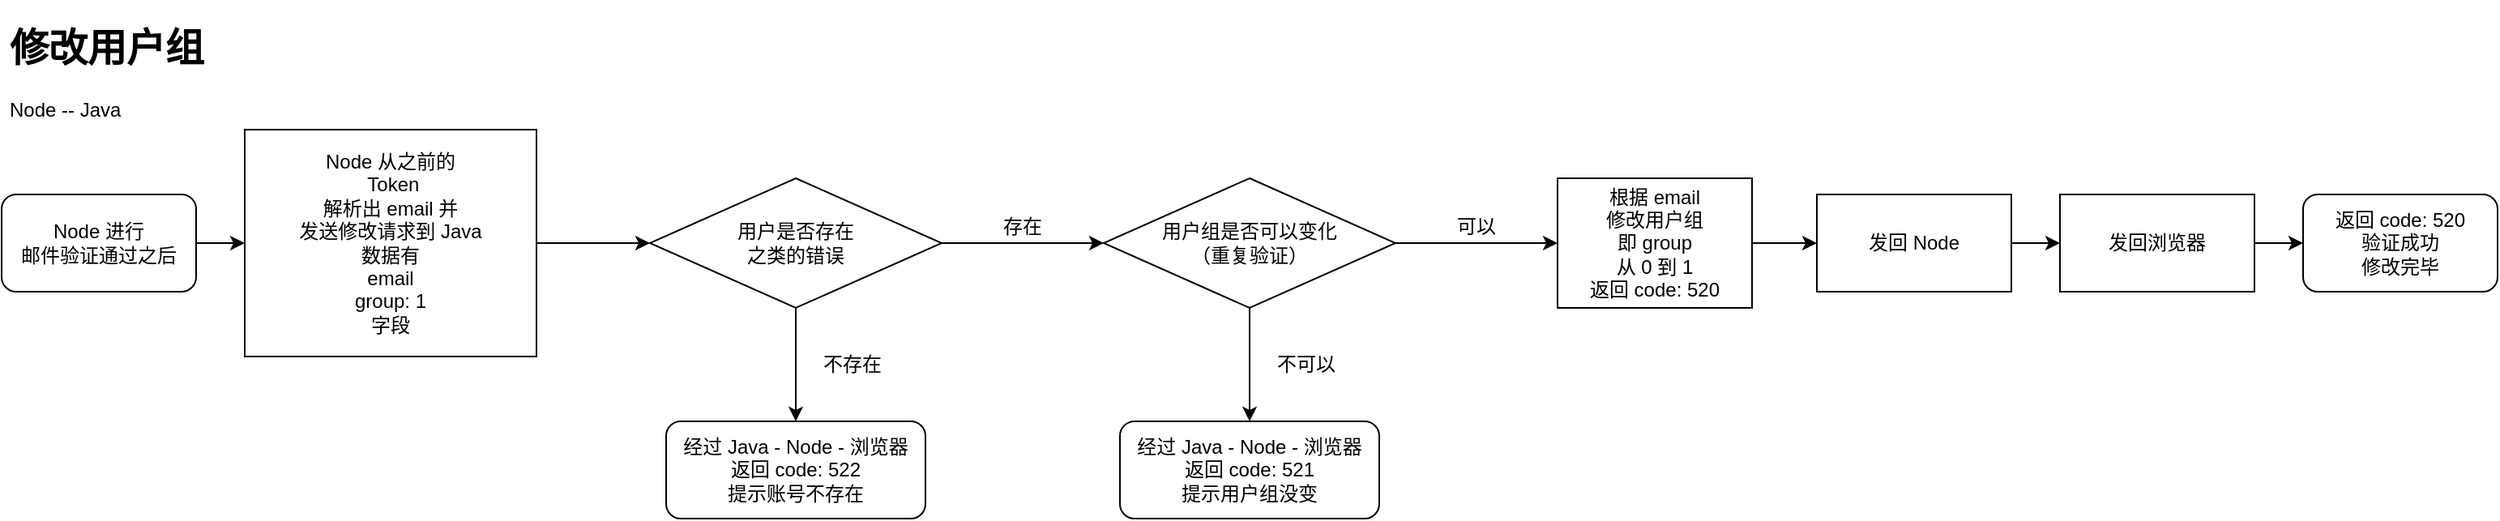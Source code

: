 <mxfile version="13.0.3" type="device"><diagram id="7bAXrIPIZU65n2M3OCyO" name="第 1 页"><mxGraphModel dx="1024" dy="592" grid="1" gridSize="10" guides="1" tooltips="1" connect="1" arrows="1" fold="1" page="1" pageScale="1" pageWidth="4000" pageHeight="1920" math="0" shadow="0"><root><mxCell id="0"/><mxCell id="1" parent="0"/><mxCell id="XnF8Y5QSWVlfnxgKU0xE-1" value="&lt;h1&gt;修改用户组&lt;/h1&gt;&lt;p&gt;Node -- Java&lt;/p&gt;&lt;p&gt;&lt;br&gt;&lt;/p&gt;" style="text;html=1;strokeColor=none;fillColor=none;spacing=5;spacingTop=-20;whiteSpace=wrap;overflow=hidden;rounded=0;" parent="1" vertex="1"><mxGeometry x="60" y="140" width="190" height="80" as="geometry"/></mxCell><mxCell id="KARY3ac80VlEY_Xb7k9x-8" style="edgeStyle=orthogonalEdgeStyle;rounded=0;orthogonalLoop=1;jettySize=auto;html=1;" parent="1" source="XnF8Y5QSWVlfnxgKU0xE-5" edge="1"><mxGeometry relative="1" as="geometry"><mxPoint x="210" y="280" as="targetPoint"/></mxGeometry></mxCell><mxCell id="XnF8Y5QSWVlfnxgKU0xE-5" value="Node 进行&lt;br&gt;邮件验证通过之后" style="rounded=1;whiteSpace=wrap;html=1;" parent="1" vertex="1"><mxGeometry x="60" y="250" width="120" height="60" as="geometry"/></mxCell><mxCell id="KARY3ac80VlEY_Xb7k9x-16" style="edgeStyle=orthogonalEdgeStyle;rounded=0;orthogonalLoop=1;jettySize=auto;html=1;entryX=0;entryY=0.5;entryDx=0;entryDy=0;" parent="1" source="XnF8Y5QSWVlfnxgKU0xE-14" target="XnF8Y5QSWVlfnxgKU0xE-17" edge="1"><mxGeometry relative="1" as="geometry"/></mxCell><mxCell id="XnF8Y5QSWVlfnxgKU0xE-14" value="Node 从之前的&lt;br&gt;&amp;nbsp;Token &lt;br&gt;解析出 email 并&lt;br&gt;发送修改请求到 Java&lt;br&gt;数据有 &lt;br&gt;email&lt;br&gt;group: 1&lt;br&gt;字段" style="rounded=0;whiteSpace=wrap;html=1;" parent="1" vertex="1"><mxGeometry x="210" y="210" width="180" height="140" as="geometry"/></mxCell><mxCell id="XnF8Y5QSWVlfnxgKU0xE-16" style="edgeStyle=orthogonalEdgeStyle;rounded=0;orthogonalLoop=1;jettySize=auto;html=1;entryX=0.5;entryY=0;entryDx=0;entryDy=0;" parent="1" source="XnF8Y5QSWVlfnxgKU0xE-17" target="XnF8Y5QSWVlfnxgKU0xE-20" edge="1"><mxGeometry relative="1" as="geometry"><mxPoint x="1070" y="400" as="targetPoint"/><Array as="points"/></mxGeometry></mxCell><mxCell id="KARY3ac80VlEY_Xb7k9x-17" style="edgeStyle=orthogonalEdgeStyle;rounded=0;orthogonalLoop=1;jettySize=auto;html=1;entryX=0;entryY=0.5;entryDx=0;entryDy=0;" parent="1" source="XnF8Y5QSWVlfnxgKU0xE-17" target="KARY3ac80VlEY_Xb7k9x-12" edge="1"><mxGeometry relative="1" as="geometry"/></mxCell><mxCell id="XnF8Y5QSWVlfnxgKU0xE-17" value="用户是否存在&lt;br&gt;之类的错误" style="rhombus;whiteSpace=wrap;html=1;" parent="1" vertex="1"><mxGeometry x="460" y="240" width="180" height="80" as="geometry"/></mxCell><mxCell id="XnF8Y5QSWVlfnxgKU0xE-19" value="不存在" style="text;html=1;strokeColor=none;fillColor=none;align=center;verticalAlign=middle;whiteSpace=wrap;rounded=0;" parent="1" vertex="1"><mxGeometry x="550" y="340" width="70" height="30" as="geometry"/></mxCell><mxCell id="XnF8Y5QSWVlfnxgKU0xE-20" value="经过 Java - Node - 浏览器&lt;br&gt;返回 code: 522&lt;br&gt;提示账号不存在" style="rounded=1;whiteSpace=wrap;html=1;" parent="1" vertex="1"><mxGeometry x="470" y="390" width="160" height="60" as="geometry"/></mxCell><mxCell id="XnF8Y5QSWVlfnxgKU0xE-36" style="edgeStyle=orthogonalEdgeStyle;rounded=0;orthogonalLoop=1;jettySize=auto;html=1;entryX=0;entryY=0.5;entryDx=0;entryDy=0;" parent="1" source="XnF8Y5QSWVlfnxgKU0xE-22" target="XnF8Y5QSWVlfnxgKU0xE-26" edge="1"><mxGeometry relative="1" as="geometry"/></mxCell><mxCell id="XnF8Y5QSWVlfnxgKU0xE-22" value="根据 email&lt;br&gt;修改用户组&lt;br&gt;即 group&lt;br&gt;从 0 到 1&lt;br&gt;返回 code: 520" style="rounded=0;whiteSpace=wrap;html=1;" parent="1" vertex="1"><mxGeometry x="1020" y="240" width="120" height="80" as="geometry"/></mxCell><mxCell id="XnF8Y5QSWVlfnxgKU0xE-44" style="edgeStyle=orthogonalEdgeStyle;rounded=0;orthogonalLoop=1;jettySize=auto;html=1;entryX=0;entryY=0.5;entryDx=0;entryDy=0;" parent="1" source="XnF8Y5QSWVlfnxgKU0xE-26" target="XnF8Y5QSWVlfnxgKU0xE-28" edge="1"><mxGeometry relative="1" as="geometry"/></mxCell><mxCell id="XnF8Y5QSWVlfnxgKU0xE-26" value="发回 Node" style="rounded=0;whiteSpace=wrap;html=1;" parent="1" vertex="1"><mxGeometry x="1180" y="250" width="120" height="60" as="geometry"/></mxCell><mxCell id="XnF8Y5QSWVlfnxgKU0xE-45" style="edgeStyle=orthogonalEdgeStyle;rounded=0;orthogonalLoop=1;jettySize=auto;html=1;entryX=0;entryY=0.5;entryDx=0;entryDy=0;" parent="1" source="XnF8Y5QSWVlfnxgKU0xE-28" target="XnF8Y5QSWVlfnxgKU0xE-29" edge="1"><mxGeometry relative="1" as="geometry"/></mxCell><mxCell id="XnF8Y5QSWVlfnxgKU0xE-28" value="发回浏览器" style="rounded=0;whiteSpace=wrap;html=1;" parent="1" vertex="1"><mxGeometry x="1330" y="250" width="120" height="60" as="geometry"/></mxCell><mxCell id="XnF8Y5QSWVlfnxgKU0xE-29" value="返回 code: 520&lt;br&gt;验证成功&lt;br&gt;修改完毕" style="rounded=1;whiteSpace=wrap;html=1;" parent="1" vertex="1"><mxGeometry x="1480" y="250" width="120" height="60" as="geometry"/></mxCell><mxCell id="KARY3ac80VlEY_Xb7k9x-1" style="edgeStyle=orthogonalEdgeStyle;rounded=0;orthogonalLoop=1;jettySize=auto;html=1;exitX=0.5;exitY=1;exitDx=0;exitDy=0;" parent="1" source="XnF8Y5QSWVlfnxgKU0xE-14" target="XnF8Y5QSWVlfnxgKU0xE-14" edge="1"><mxGeometry relative="1" as="geometry"/></mxCell><mxCell id="KARY3ac80VlEY_Xb7k9x-10" value="存在" style="text;html=1;strokeColor=none;fillColor=none;align=center;verticalAlign=middle;whiteSpace=wrap;rounded=0;" parent="1" vertex="1"><mxGeometry x="670" y="260" width="40" height="20" as="geometry"/></mxCell><mxCell id="KARY3ac80VlEY_Xb7k9x-11" style="edgeStyle=orthogonalEdgeStyle;rounded=0;orthogonalLoop=1;jettySize=auto;html=1;entryX=0.5;entryY=0;entryDx=0;entryDy=0;" parent="1" source="KARY3ac80VlEY_Xb7k9x-12" target="KARY3ac80VlEY_Xb7k9x-14" edge="1"><mxGeometry relative="1" as="geometry"><mxPoint x="1350" y="400" as="targetPoint"/><Array as="points"/></mxGeometry></mxCell><mxCell id="KARY3ac80VlEY_Xb7k9x-18" style="edgeStyle=orthogonalEdgeStyle;rounded=0;orthogonalLoop=1;jettySize=auto;html=1;entryX=0;entryY=0.5;entryDx=0;entryDy=0;" parent="1" source="KARY3ac80VlEY_Xb7k9x-12" target="XnF8Y5QSWVlfnxgKU0xE-22" edge="1"><mxGeometry relative="1" as="geometry"/></mxCell><mxCell id="KARY3ac80VlEY_Xb7k9x-12" value="用户组是否可以变化&lt;br&gt;（重复验证）" style="rhombus;whiteSpace=wrap;html=1;" parent="1" vertex="1"><mxGeometry x="740" y="240" width="180" height="80" as="geometry"/></mxCell><mxCell id="KARY3ac80VlEY_Xb7k9x-13" value="不可以" style="text;html=1;strokeColor=none;fillColor=none;align=center;verticalAlign=middle;whiteSpace=wrap;rounded=0;" parent="1" vertex="1"><mxGeometry x="830" y="340" width="70" height="30" as="geometry"/></mxCell><mxCell id="KARY3ac80VlEY_Xb7k9x-14" value="经过 Java - Node - 浏览器&lt;br&gt;返回 code: 521&lt;br&gt;提示用户组没变" style="rounded=1;whiteSpace=wrap;html=1;" parent="1" vertex="1"><mxGeometry x="750" y="390" width="160" height="60" as="geometry"/></mxCell><mxCell id="KARY3ac80VlEY_Xb7k9x-15" value="可以" style="text;html=1;strokeColor=none;fillColor=none;align=center;verticalAlign=middle;whiteSpace=wrap;rounded=0;" parent="1" vertex="1"><mxGeometry x="950" y="260" width="40" height="20" as="geometry"/></mxCell></root></mxGraphModel></diagram></mxfile>